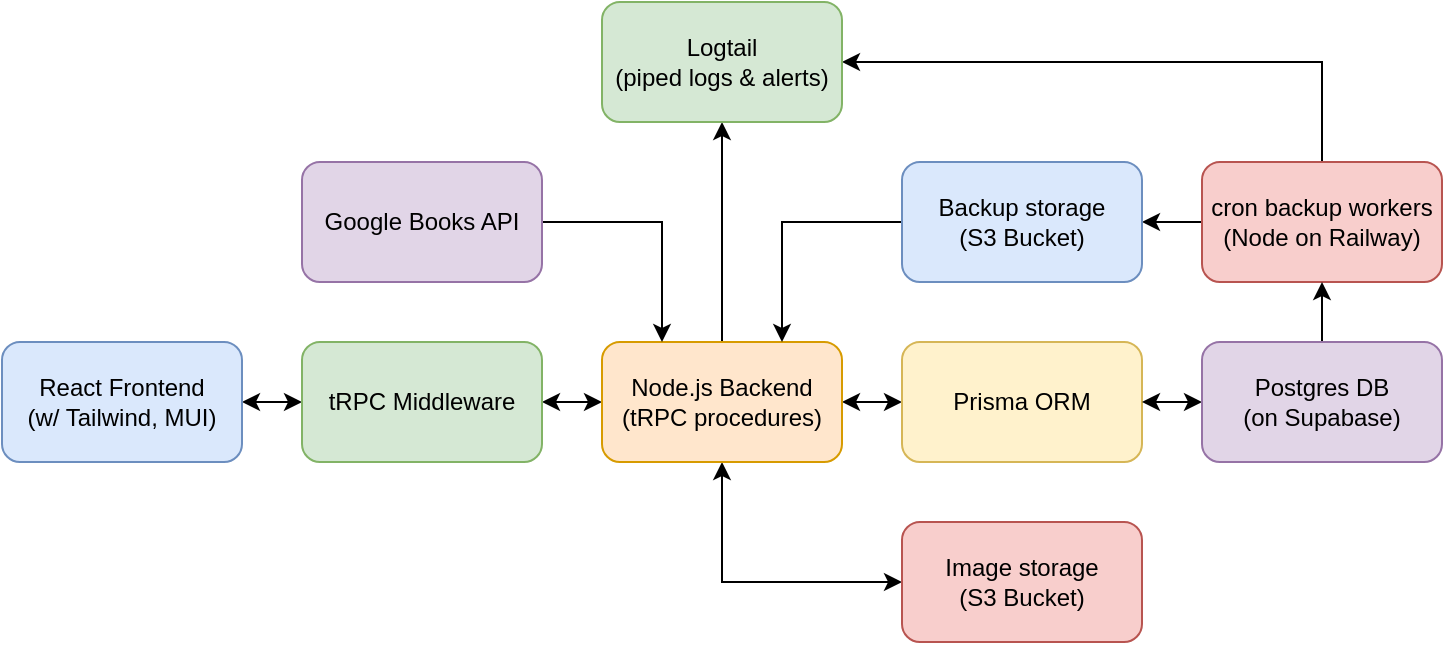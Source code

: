 <mxfile version="20.8.1" type="device"><diagram id="YVJqIgrAYWT5Kf8iy6Mq" name="Page-1"><mxGraphModel dx="724" dy="956" grid="1" gridSize="10" guides="1" tooltips="1" connect="1" arrows="1" fold="1" page="1" pageScale="1" pageWidth="850" pageHeight="1100" math="0" shadow="0"><root><mxCell id="0"/><mxCell id="1" parent="0"/><mxCell id="PRhSVFGkg_HpQGdY34M5-11" style="edgeStyle=orthogonalEdgeStyle;rounded=0;orthogonalLoop=1;jettySize=auto;html=1;exitX=1;exitY=0.5;exitDx=0;exitDy=0;entryX=0;entryY=0.5;entryDx=0;entryDy=0;startArrow=classic;startFill=1;" edge="1" parent="1" source="PRhSVFGkg_HpQGdY34M5-1" target="PRhSVFGkg_HpQGdY34M5-2"><mxGeometry relative="1" as="geometry"/></mxCell><mxCell id="PRhSVFGkg_HpQGdY34M5-1" value="&lt;div&gt;React Frontend&lt;/div&gt;&lt;div&gt;(w/ Tailwind, MUI)&lt;br&gt;&lt;/div&gt;" style="rounded=1;whiteSpace=wrap;html=1;fillColor=#dae8fc;strokeColor=#6c8ebf;" vertex="1" parent="1"><mxGeometry x="10" y="210" width="120" height="60" as="geometry"/></mxCell><mxCell id="PRhSVFGkg_HpQGdY34M5-12" style="edgeStyle=orthogonalEdgeStyle;rounded=0;orthogonalLoop=1;jettySize=auto;html=1;exitX=1;exitY=0.5;exitDx=0;exitDy=0;entryX=0;entryY=0.5;entryDx=0;entryDy=0;startArrow=classic;startFill=1;" edge="1" parent="1" source="PRhSVFGkg_HpQGdY34M5-2" target="PRhSVFGkg_HpQGdY34M5-3"><mxGeometry relative="1" as="geometry"/></mxCell><mxCell id="PRhSVFGkg_HpQGdY34M5-2" value="tRPC Middleware" style="rounded=1;whiteSpace=wrap;html=1;fillColor=#d5e8d4;strokeColor=#82b366;" vertex="1" parent="1"><mxGeometry x="160" y="210" width="120" height="60" as="geometry"/></mxCell><mxCell id="PRhSVFGkg_HpQGdY34M5-13" style="edgeStyle=orthogonalEdgeStyle;rounded=0;orthogonalLoop=1;jettySize=auto;html=1;exitX=1;exitY=0.5;exitDx=0;exitDy=0;entryX=0;entryY=0.5;entryDx=0;entryDy=0;startArrow=classic;startFill=1;" edge="1" parent="1" source="PRhSVFGkg_HpQGdY34M5-3" target="PRhSVFGkg_HpQGdY34M5-4"><mxGeometry relative="1" as="geometry"/></mxCell><mxCell id="PRhSVFGkg_HpQGdY34M5-22" style="edgeStyle=orthogonalEdgeStyle;rounded=0;orthogonalLoop=1;jettySize=auto;html=1;exitX=0.5;exitY=1;exitDx=0;exitDy=0;entryX=0;entryY=0.5;entryDx=0;entryDy=0;startArrow=classic;startFill=1;" edge="1" parent="1" source="PRhSVFGkg_HpQGdY34M5-3" target="PRhSVFGkg_HpQGdY34M5-8"><mxGeometry relative="1" as="geometry"/></mxCell><mxCell id="PRhSVFGkg_HpQGdY34M5-24" style="edgeStyle=orthogonalEdgeStyle;rounded=0;orthogonalLoop=1;jettySize=auto;html=1;exitX=0.5;exitY=0;exitDx=0;exitDy=0;entryX=0.5;entryY=1;entryDx=0;entryDy=0;startArrow=none;startFill=0;" edge="1" parent="1" source="PRhSVFGkg_HpQGdY34M5-3" target="PRhSVFGkg_HpQGdY34M5-9"><mxGeometry relative="1" as="geometry"/></mxCell><mxCell id="PRhSVFGkg_HpQGdY34M5-3" value="&lt;div&gt;Node.js Backend&lt;/div&gt;&lt;div&gt;(tRPC procedures)&lt;br&gt;&lt;/div&gt;" style="rounded=1;whiteSpace=wrap;html=1;fillColor=#ffe6cc;strokeColor=#d79b00;" vertex="1" parent="1"><mxGeometry x="310" y="210" width="120" height="60" as="geometry"/></mxCell><mxCell id="PRhSVFGkg_HpQGdY34M5-4" value="Prisma ORM" style="rounded=1;whiteSpace=wrap;html=1;fillColor=#fff2cc;strokeColor=#d6b656;" vertex="1" parent="1"><mxGeometry x="460" y="210" width="120" height="60" as="geometry"/></mxCell><mxCell id="PRhSVFGkg_HpQGdY34M5-21" style="edgeStyle=orthogonalEdgeStyle;rounded=0;orthogonalLoop=1;jettySize=auto;html=1;exitX=1;exitY=0.5;exitDx=0;exitDy=0;entryX=0.25;entryY=0;entryDx=0;entryDy=0;startArrow=none;startFill=0;" edge="1" parent="1" source="PRhSVFGkg_HpQGdY34M5-5" target="PRhSVFGkg_HpQGdY34M5-3"><mxGeometry relative="1" as="geometry"/></mxCell><mxCell id="PRhSVFGkg_HpQGdY34M5-5" value="Google Books API" style="rounded=1;whiteSpace=wrap;html=1;fillColor=#e1d5e7;strokeColor=#9673a6;" vertex="1" parent="1"><mxGeometry x="160" y="120" width="120" height="60" as="geometry"/></mxCell><mxCell id="PRhSVFGkg_HpQGdY34M5-18" style="edgeStyle=orthogonalEdgeStyle;rounded=0;orthogonalLoop=1;jettySize=auto;html=1;exitX=0;exitY=0.5;exitDx=0;exitDy=0;entryX=1;entryY=0.5;entryDx=0;entryDy=0;startArrow=none;startFill=0;" edge="1" parent="1" source="PRhSVFGkg_HpQGdY34M5-6" target="PRhSVFGkg_HpQGdY34M5-7"><mxGeometry relative="1" as="geometry"/></mxCell><mxCell id="PRhSVFGkg_HpQGdY34M5-23" style="edgeStyle=orthogonalEdgeStyle;rounded=0;orthogonalLoop=1;jettySize=auto;html=1;exitX=0.5;exitY=0;exitDx=0;exitDy=0;entryX=1;entryY=0.5;entryDx=0;entryDy=0;startArrow=none;startFill=0;" edge="1" parent="1" source="PRhSVFGkg_HpQGdY34M5-6" target="PRhSVFGkg_HpQGdY34M5-9"><mxGeometry relative="1" as="geometry"/></mxCell><mxCell id="PRhSVFGkg_HpQGdY34M5-6" value="&lt;div&gt;cron backup workers&lt;/div&gt;&lt;div&gt;(Node on Railway)&lt;br&gt;&lt;/div&gt;" style="rounded=1;whiteSpace=wrap;html=1;fillColor=#f8cecc;strokeColor=#b85450;" vertex="1" parent="1"><mxGeometry x="610" y="120" width="120" height="60" as="geometry"/></mxCell><mxCell id="PRhSVFGkg_HpQGdY34M5-19" style="edgeStyle=orthogonalEdgeStyle;rounded=0;orthogonalLoop=1;jettySize=auto;html=1;exitX=0;exitY=0.5;exitDx=0;exitDy=0;entryX=0.75;entryY=0;entryDx=0;entryDy=0;startArrow=none;startFill=0;" edge="1" parent="1" source="PRhSVFGkg_HpQGdY34M5-7" target="PRhSVFGkg_HpQGdY34M5-3"><mxGeometry relative="1" as="geometry"/></mxCell><mxCell id="PRhSVFGkg_HpQGdY34M5-7" value="&lt;div&gt;Backup storage&lt;/div&gt;&lt;div&gt;(S3 Bucket)&lt;br&gt;&lt;/div&gt;" style="rounded=1;whiteSpace=wrap;html=1;fillColor=#dae8fc;strokeColor=#6c8ebf;" vertex="1" parent="1"><mxGeometry x="460" y="120" width="120" height="60" as="geometry"/></mxCell><mxCell id="PRhSVFGkg_HpQGdY34M5-8" value="&lt;div&gt;Image storage&lt;/div&gt;&lt;div&gt;(S3 Bucket)&lt;br&gt;&lt;/div&gt;" style="rounded=1;whiteSpace=wrap;html=1;fillColor=#f8cecc;strokeColor=#b85450;" vertex="1" parent="1"><mxGeometry x="460" y="300" width="120" height="60" as="geometry"/></mxCell><mxCell id="PRhSVFGkg_HpQGdY34M5-9" value="&lt;div&gt;Logtail&lt;/div&gt;&lt;div&gt;(piped logs &amp;amp; alerts)&lt;br&gt;&lt;/div&gt;" style="rounded=1;whiteSpace=wrap;html=1;fillColor=#d5e8d4;strokeColor=#82b366;" vertex="1" parent="1"><mxGeometry x="310" y="40" width="120" height="60" as="geometry"/></mxCell><mxCell id="PRhSVFGkg_HpQGdY34M5-15" style="edgeStyle=orthogonalEdgeStyle;rounded=0;orthogonalLoop=1;jettySize=auto;html=1;exitX=0;exitY=0.5;exitDx=0;exitDy=0;entryX=1;entryY=0.5;entryDx=0;entryDy=0;startArrow=classic;startFill=1;" edge="1" parent="1" source="PRhSVFGkg_HpQGdY34M5-14" target="PRhSVFGkg_HpQGdY34M5-4"><mxGeometry relative="1" as="geometry"/></mxCell><mxCell id="PRhSVFGkg_HpQGdY34M5-20" style="edgeStyle=orthogonalEdgeStyle;rounded=0;orthogonalLoop=1;jettySize=auto;html=1;exitX=0.5;exitY=0;exitDx=0;exitDy=0;entryX=0.5;entryY=1;entryDx=0;entryDy=0;startArrow=none;startFill=0;" edge="1" parent="1" source="PRhSVFGkg_HpQGdY34M5-14" target="PRhSVFGkg_HpQGdY34M5-6"><mxGeometry relative="1" as="geometry"/></mxCell><mxCell id="PRhSVFGkg_HpQGdY34M5-14" value="&lt;div&gt;Postgres DB&lt;br&gt;&lt;/div&gt;&lt;div&gt;(on Supabase)&lt;br&gt;&lt;/div&gt;" style="rounded=1;whiteSpace=wrap;html=1;fillColor=#e1d5e7;strokeColor=#9673a6;" vertex="1" parent="1"><mxGeometry x="610" y="210" width="120" height="60" as="geometry"/></mxCell></root></mxGraphModel></diagram></mxfile>
